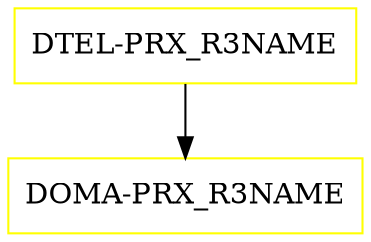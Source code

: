digraph G {
  "DTEL-PRX_R3NAME" [shape=box,color=yellow];
  "DOMA-PRX_R3NAME" [shape=box,color=yellow,URL="./DOMA_PRX_R3NAME.html"];
  "DTEL-PRX_R3NAME" -> "DOMA-PRX_R3NAME";
}
